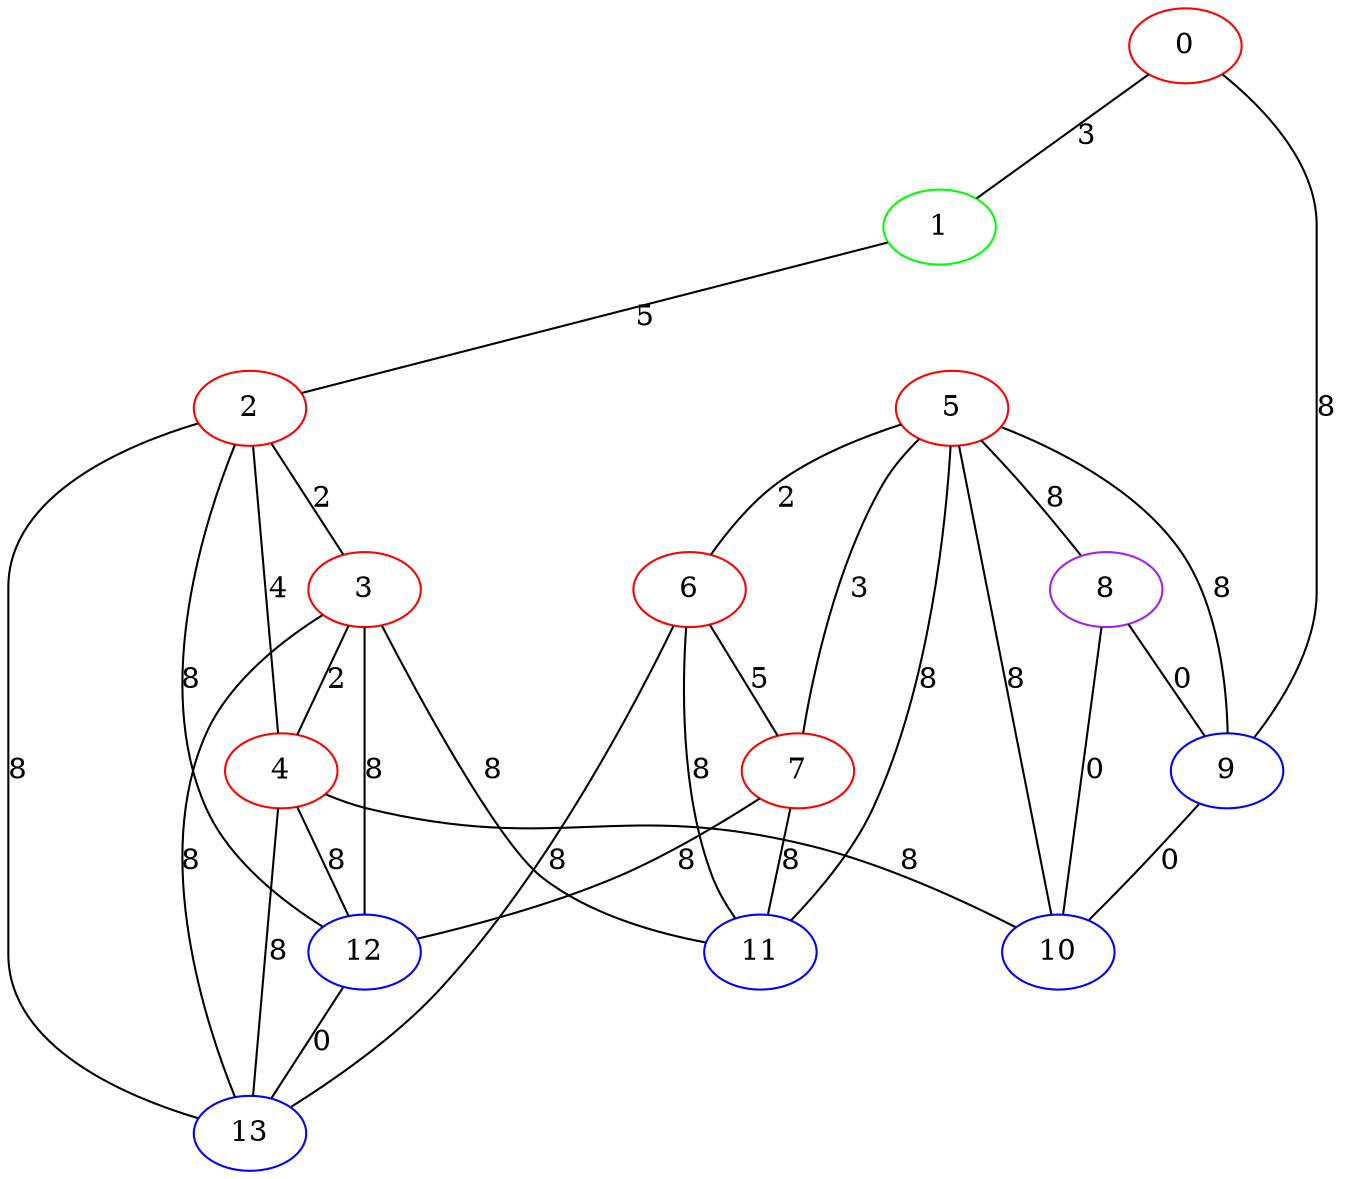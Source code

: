 graph "" {
0 [color=red, weight=1];
1 [color=green, weight=2];
2 [color=red, weight=1];
3 [color=red, weight=1];
4 [color=red, weight=1];
5 [color=red, weight=1];
6 [color=red, weight=1];
7 [color=red, weight=1];
8 [color=purple, weight=4];
9 [color=blue, weight=3];
10 [color=blue, weight=3];
11 [color=blue, weight=3];
12 [color=blue, weight=3];
13 [color=blue, weight=3];
0 -- 1  [key=0, label=3];
0 -- 9  [key=0, label=8];
1 -- 2  [key=0, label=5];
2 -- 3  [key=0, label=2];
2 -- 4  [key=0, label=4];
2 -- 13  [key=0, label=8];
2 -- 12  [key=0, label=8];
3 -- 12  [key=0, label=8];
3 -- 11  [key=0, label=8];
3 -- 4  [key=0, label=2];
3 -- 13  [key=0, label=8];
4 -- 12  [key=0, label=8];
4 -- 10  [key=0, label=8];
4 -- 13  [key=0, label=8];
5 -- 6  [key=0, label=2];
5 -- 7  [key=0, label=3];
5 -- 8  [key=0, label=8];
5 -- 9  [key=0, label=8];
5 -- 10  [key=0, label=8];
5 -- 11  [key=0, label=8];
6 -- 11  [key=0, label=8];
6 -- 13  [key=0, label=8];
6 -- 7  [key=0, label=5];
7 -- 11  [key=0, label=8];
7 -- 12  [key=0, label=8];
8 -- 9  [key=0, label=0];
8 -- 10  [key=0, label=0];
9 -- 10  [key=0, label=0];
12 -- 13  [key=0, label=0];
}
